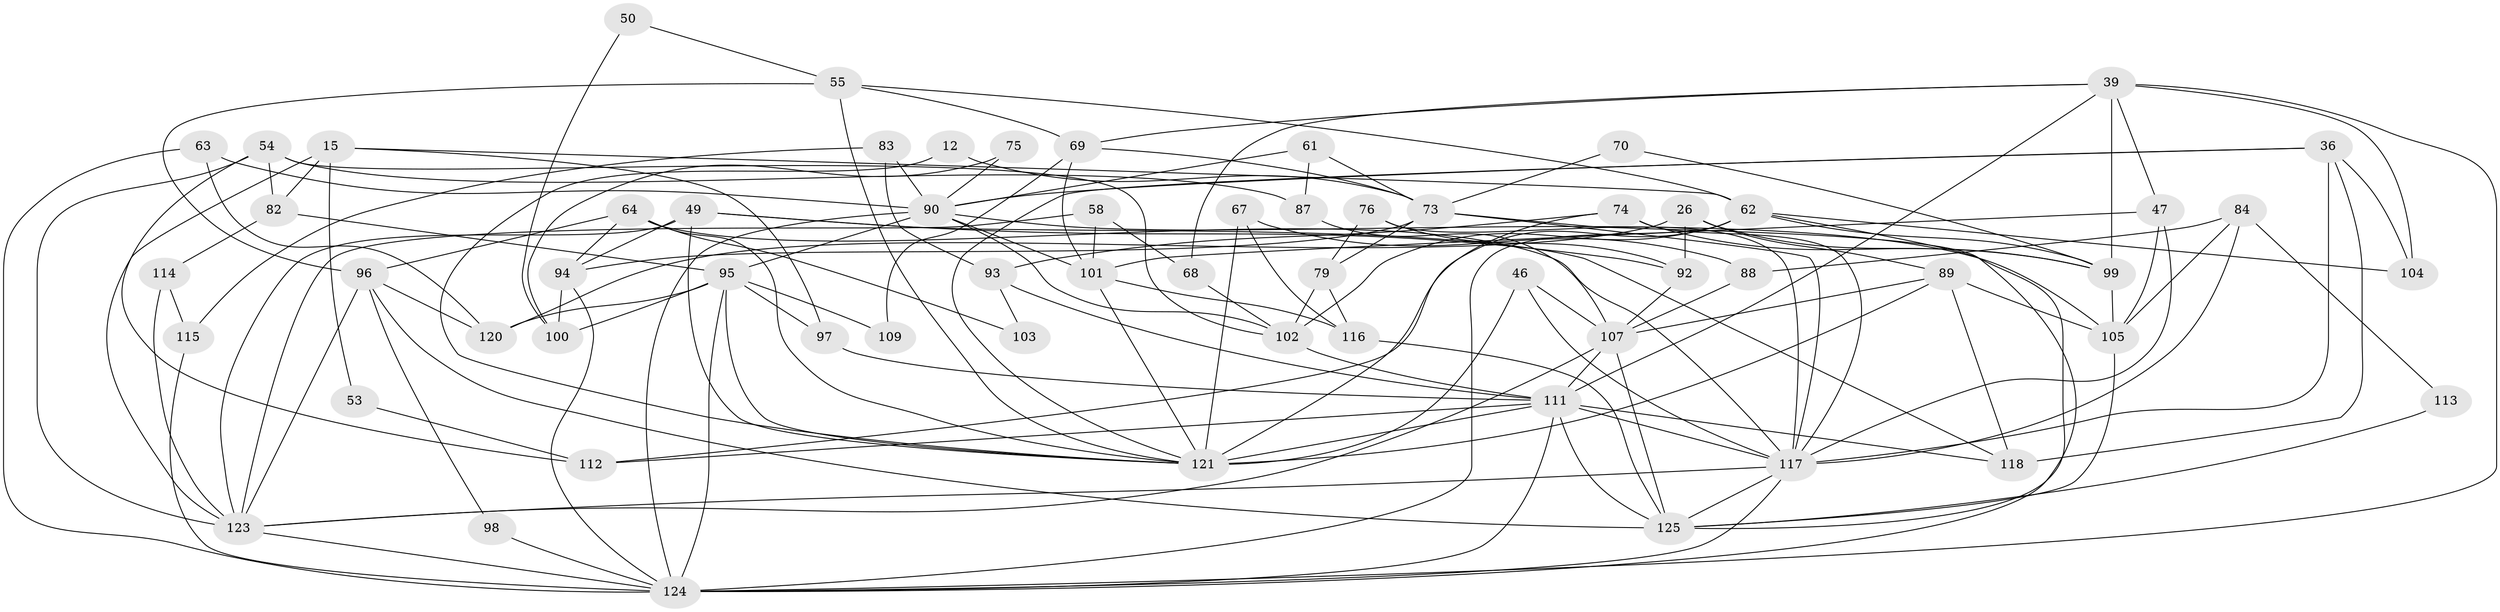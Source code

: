 // original degree distribution, {3: 0.336, 5: 0.168, 8: 0.016, 4: 0.224, 7: 0.04, 2: 0.112, 6: 0.104}
// Generated by graph-tools (version 1.1) at 2025/51/03/09/25 04:51:10]
// undirected, 62 vertices, 150 edges
graph export_dot {
graph [start="1"]
  node [color=gray90,style=filled];
  12;
  15;
  26 [super="+2"];
  36 [super="+14"];
  39 [super="+9"];
  46;
  47;
  49 [super="+23"];
  50;
  53;
  54;
  55 [super="+30"];
  58;
  61 [super="+34"];
  62 [super="+27+59"];
  63;
  64 [super="+21"];
  67;
  68;
  69 [super="+29"];
  70;
  73 [super="+19"];
  74 [super="+43"];
  75;
  76;
  79;
  82;
  83 [super="+77"];
  84;
  87 [super="+45"];
  88;
  89;
  90 [super="+85+80"];
  92;
  93 [super="+60"];
  94;
  95 [super="+17"];
  96 [super="+31"];
  97 [super="+81"];
  98;
  99 [super="+78"];
  100;
  101 [super="+4"];
  102;
  103;
  104;
  105 [super="+40"];
  107 [super="+51"];
  109;
  111 [super="+91"];
  112;
  113;
  114;
  115;
  116;
  117 [super="+5+108"];
  118 [super="+52"];
  120 [super="+57"];
  121 [super="+16+106"];
  123 [super="+24+66+42"];
  124 [super="+110+86"];
  125 [super="+122+119"];
  12 -- 73;
  12 -- 121;
  15 -- 82;
  15 -- 53;
  15 -- 97 [weight=2];
  15 -- 123 [weight=2];
  15 -- 62;
  26 -- 92;
  26 -- 99 [weight=2];
  26 -- 120 [weight=2];
  26 -- 89;
  36 -- 90 [weight=2];
  36 -- 104;
  36 -- 118 [weight=2];
  36 -- 117 [weight=2];
  36 -- 121;
  39 -- 47;
  39 -- 68;
  39 -- 69;
  39 -- 99 [weight=2];
  39 -- 104;
  39 -- 124;
  39 -- 111;
  46 -- 107;
  46 -- 117;
  46 -- 121;
  47 -- 105;
  47 -- 101;
  47 -- 117;
  49 -- 123;
  49 -- 118;
  49 -- 92;
  49 -- 94;
  49 -- 121;
  50 -- 100;
  50 -- 55;
  53 -- 112;
  54 -- 82;
  54 -- 87;
  54 -- 102;
  54 -- 112;
  54 -- 123;
  55 -- 96;
  55 -- 69;
  55 -- 62;
  55 -- 121;
  58 -- 68;
  58 -- 123;
  58 -- 101;
  61 -- 73 [weight=3];
  61 -- 90 [weight=2];
  61 -- 87;
  62 -- 102;
  62 -- 112;
  62 -- 104;
  62 -- 124 [weight=2];
  62 -- 99;
  62 -- 125;
  63 -- 90;
  63 -- 120;
  63 -- 124;
  64 -- 117;
  64 -- 94;
  64 -- 103;
  64 -- 96;
  64 -- 121;
  67 -- 116;
  67 -- 88;
  67 -- 121;
  68 -- 102;
  69 -- 101;
  69 -- 73;
  69 -- 109;
  70 -- 99;
  70 -- 73;
  73 -- 79;
  73 -- 94;
  73 -- 124;
  73 -- 117;
  74 -- 99;
  74 -- 93;
  74 -- 117 [weight=4];
  74 -- 121 [weight=2];
  75 -- 100;
  75 -- 90;
  76 -- 92;
  76 -- 79;
  76 -- 117;
  79 -- 102;
  79 -- 116;
  82 -- 114;
  82 -- 95;
  83 -- 93 [weight=2];
  83 -- 115;
  83 -- 90 [weight=2];
  84 -- 88;
  84 -- 113;
  84 -- 105;
  84 -- 117;
  87 -- 107;
  88 -- 107;
  89 -- 105;
  89 -- 121;
  89 -- 118;
  89 -- 107;
  90 -- 95;
  90 -- 101 [weight=4];
  90 -- 102;
  90 -- 105 [weight=2];
  90 -- 124 [weight=2];
  92 -- 107;
  93 -- 103;
  93 -- 111;
  94 -- 124;
  94 -- 100;
  95 -- 97;
  95 -- 100;
  95 -- 109;
  95 -- 120;
  95 -- 124 [weight=3];
  95 -- 121;
  96 -- 98;
  96 -- 120;
  96 -- 123;
  96 -- 125;
  97 -- 111;
  98 -- 124 [weight=2];
  99 -- 105;
  101 -- 116;
  101 -- 121 [weight=2];
  102 -- 111;
  105 -- 125;
  107 -- 123;
  107 -- 111 [weight=2];
  107 -- 125;
  111 -- 112;
  111 -- 125 [weight=2];
  111 -- 117 [weight=2];
  111 -- 121 [weight=4];
  111 -- 118;
  111 -- 124;
  113 -- 125;
  114 -- 115;
  114 -- 123;
  115 -- 124;
  116 -- 125;
  117 -- 124;
  117 -- 123;
  117 -- 125 [weight=2];
  123 -- 124 [weight=2];
}
